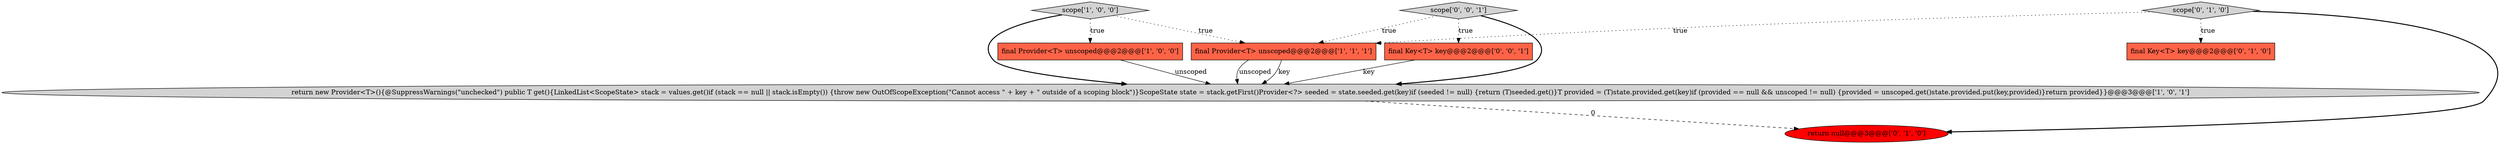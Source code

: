 digraph {
5 [style = filled, label = "final Key<T> key@@@2@@@['0', '1', '0']", fillcolor = tomato, shape = box image = "AAA0AAABBB2BBB"];
2 [style = filled, label = "scope['1', '0', '0']", fillcolor = lightgray, shape = diamond image = "AAA0AAABBB1BBB"];
7 [style = filled, label = "final Key<T> key@@@2@@@['0', '0', '1']", fillcolor = tomato, shape = box image = "AAA0AAABBB3BBB"];
1 [style = filled, label = "final Provider<T> unscoped@@@2@@@['1', '0', '0']", fillcolor = tomato, shape = box image = "AAA0AAABBB1BBB"];
0 [style = filled, label = "return new Provider<T>(){@SuppressWarnings(\"unchecked\") public T get(){LinkedList<ScopeState> stack = values.get()if (stack == null || stack.isEmpty()) {throw new OutOfScopeException(\"Cannot access \" + key + \" outside of a scoping block\")}ScopeState state = stack.getFirst()Provider<?> seeded = state.seeded.get(key)if (seeded != null) {return (T)seeded.get()}T provided = (T)state.provided.get(key)if (provided == null && unscoped != null) {provided = unscoped.get()state.provided.put(key,provided)}return provided}}@@@3@@@['1', '0', '1']", fillcolor = lightgray, shape = ellipse image = "AAA0AAABBB1BBB"];
4 [style = filled, label = "return null@@@3@@@['0', '1', '0']", fillcolor = red, shape = ellipse image = "AAA1AAABBB2BBB"];
6 [style = filled, label = "scope['0', '1', '0']", fillcolor = lightgray, shape = diamond image = "AAA0AAABBB2BBB"];
8 [style = filled, label = "scope['0', '0', '1']", fillcolor = lightgray, shape = diamond image = "AAA0AAABBB3BBB"];
3 [style = filled, label = "final Provider<T> unscoped@@@2@@@['1', '1', '1']", fillcolor = tomato, shape = box image = "AAA0AAABBB1BBB"];
2->3 [style = dotted, label="true"];
8->0 [style = bold, label=""];
8->7 [style = dotted, label="true"];
6->4 [style = bold, label=""];
1->0 [style = solid, label="unscoped"];
6->5 [style = dotted, label="true"];
2->0 [style = bold, label=""];
0->4 [style = dashed, label="0"];
3->0 [style = solid, label="key"];
6->3 [style = dotted, label="true"];
2->1 [style = dotted, label="true"];
7->0 [style = solid, label="key"];
8->3 [style = dotted, label="true"];
3->0 [style = solid, label="unscoped"];
}
